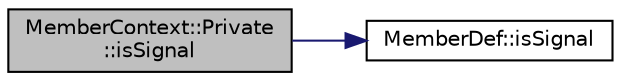 digraph "MemberContext::Private::isSignal"
{
 // LATEX_PDF_SIZE
  edge [fontname="Helvetica",fontsize="10",labelfontname="Helvetica",labelfontsize="10"];
  node [fontname="Helvetica",fontsize="10",shape=record];
  rankdir="LR";
  Node1 [label="MemberContext::Private\l::isSignal",height=0.2,width=0.4,color="black", fillcolor="grey75", style="filled", fontcolor="black",tooltip=" "];
  Node1 -> Node2 [color="midnightblue",fontsize="10",style="solid"];
  Node2 [label="MemberDef::isSignal",height=0.2,width=0.4,color="black", fillcolor="white", style="filled",URL="$classMemberDef.html#a02d2e041a0c3a89c0968b20869aa1981",tooltip=" "];
}
